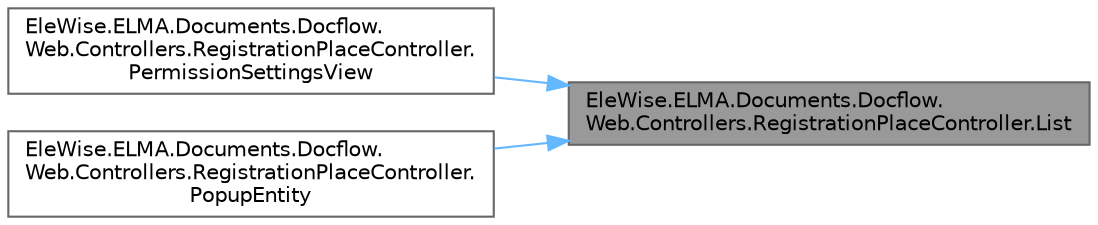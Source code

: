 digraph "EleWise.ELMA.Documents.Docflow.Web.Controllers.RegistrationPlaceController.List"
{
 // LATEX_PDF_SIZE
  bgcolor="transparent";
  edge [fontname=Helvetica,fontsize=10,labelfontname=Helvetica,labelfontsize=10];
  node [fontname=Helvetica,fontsize=10,shape=box,height=0.2,width=0.4];
  rankdir="RL";
  Node1 [id="Node000001",label="EleWise.ELMA.Documents.Docflow.\lWeb.Controllers.RegistrationPlaceController.List",height=0.2,width=0.4,color="gray40", fillcolor="grey60", style="filled", fontcolor="black",tooltip="Настройки доступа к миеста регистрации"];
  Node1 -> Node2 [id="edge1_Node000001_Node000002",dir="back",color="steelblue1",style="solid",tooltip=" "];
  Node2 [id="Node000002",label="EleWise.ELMA.Documents.Docflow.\lWeb.Controllers.RegistrationPlaceController.\lPermissionSettingsView",height=0.2,width=0.4,color="grey40", fillcolor="white", style="filled",URL="$class_ele_wise_1_1_e_l_m_a_1_1_documents_1_1_docflow_1_1_web_1_1_controllers_1_1_registration_place_controller.html#a3a1eba145fdb73b81a1ab2469ea3f924",tooltip=" "];
  Node1 -> Node3 [id="edge2_Node000001_Node000003",dir="back",color="steelblue1",style="solid",tooltip=" "];
  Node3 [id="Node000003",label="EleWise.ELMA.Documents.Docflow.\lWeb.Controllers.RegistrationPlaceController.\lPopupEntity",height=0.2,width=0.4,color="grey40", fillcolor="white", style="filled",URL="$class_ele_wise_1_1_e_l_m_a_1_1_documents_1_1_docflow_1_1_web_1_1_controllers_1_1_registration_place_controller.html#aebfce1fd9eb1c3601a5ec46b3eeb66ef",tooltip="Попап выбора значений сущности"];
}
